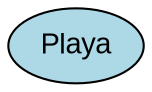 digraph "Mundo Fallas" {
  // Configuración general
  graph [layout=neato, splines=true, overlap=false, fontname="Arial"]; // permite uso de coordenadas
  node [fontname="Arial", style=filled];
  edge [fontname="Arial"];

  // Lugares
  "Playa" [shape=ellipse, fillcolor="lightblue", label="Playa", pos="0,0!"];

  // Objetos en coordenadas específicas

  // Objetos en lugares

  // Conexiones entre lugares
}
